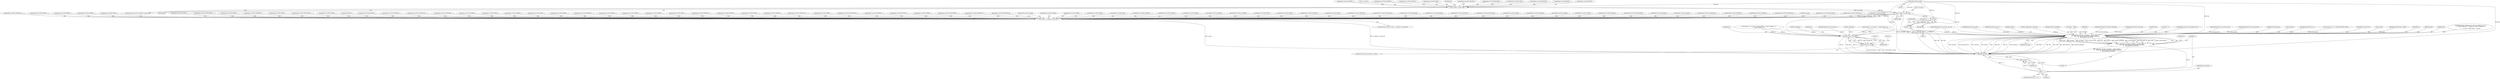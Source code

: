 digraph "0_file_6f737ddfadb596d7d4a993f7ed2141ffd664a81c@pointer" {
"1000230" [label="(Call,cvt_flip(m->in_type, flip))"];
"1000111" [label="(MethodParameterIn,int flip)"];
"1000417" [label="(Call,cvt_flip(m->in_type, flip))"];
"1000415" [label="(Call,in_type = cvt_flip(m->in_type, flip))"];
"1001659" [label="(Call,!flip)"];
"1001657" [label="(Call,flip = !flip)"];
"1001695" [label="(Call,match(ms, ml.magic, ml.nmagic, s, nbytes, offset + o,\n\t\t    mode, text, flip, recursion_level, printed_something,\n\t\t    need_separator, returnval))"];
"1001693" [label="(Call,rv = match(ms, ml.magic, ml.nmagic, s, nbytes, offset + o,\n\t\t    mode, text, flip, recursion_level, printed_something,\n\t\t    need_separator, returnval))"];
"1001716" [label="(Call,rv != 1)"];
"1001723" [label="(Return,return rv;)"];
"1001747" [label="(Call,mconvert(ms, m, flip))"];
"1001746" [label="(Call,!mconvert(ms, m, flip))"];
"1000243" [label="(JumpTarget,case FILE_SHORT:)"];
"1001179" [label="(JumpTarget,case FILE_OPMODULO:)"];
"1000231" [label="(Call,m->in_type)"];
"1000841" [label="(JumpTarget,case FILE_BELONG:)"];
"1000112" [label="(MethodParameterIn,int recursion_level)"];
"1000912" [label="(JumpTarget,case FILE_OPADD:)"];
"1000269" [label="(JumpTarget,case FILE_LESHORT:)"];
"1000679" [label="(JumpTarget,case FILE_OPXOR:)"];
"1000229" [label="(ControlStructure,switch (cvt_flip(m->in_type, flip)))"];
"1000762" [label="(JumpTarget,case FILE_OPOR:)"];
"1000114" [label="(MethodParameterIn,int *need_separator)"];
"1001442" [label="(Call,file_mdump(m))"];
"1000332" [label="(JumpTarget,case FILE_LELONG:)"];
"1001717" [label="(Identifier,rv)"];
"1001137" [label="(JumpTarget,case FILE_OPOR:)"];
"1000926" [label="(JumpTarget,case FILE_OPMULTIPLY:)"];
"1000207" [label="(Call,file_mdump(m))"];
"1001151" [label="(JumpTarget,case FILE_OPADD:)"];
"1000495" [label="(JumpTarget,case FILE_OPDIVIDE:)"];
"1001746" [label="(Call,!mconvert(ms, m, flip))"];
"1000672" [label="(JumpTarget,case FILE_OPOR:)"];
"1000486" [label="(JumpTarget,case FILE_OPMULTIPLY:)"];
"1000331" [label="(JumpTarget,case FILE_LEID3:)"];
"1000905" [label="(JumpTarget,case FILE_OPXOR:)"];
"1001306" [label="(JumpTarget,default:)"];
"1000771" [label="(JumpTarget,case FILE_OPXOR:)"];
"1001660" [label="(Identifier,flip)"];
"1001172" [label="(JumpTarget,case FILE_OPDIVIDE:)"];
"1001657" [label="(Call,flip = !flip)"];
"1000940" [label="(JumpTarget,case FILE_OPMODULO:)"];
"1000234" [label="(Identifier,flip)"];
"1000604" [label="(JumpTarget,case FILE_OPDIVIDE:)"];
"1001713" [label="(Identifier,need_separator)"];
"1000583" [label="(JumpTarget,case FILE_OPADD:)"];
"1001750" [label="(Identifier,flip)"];
"1001700" [label="(Call,ml.nmagic)"];
"1001754" [label="(Literal,1)"];
"1000230" [label="(Call,cvt_flip(m->in_type, flip))"];
"1001755" [label="(MethodReturn,RET)"];
"1000450" [label="(JumpTarget,case FILE_OPOR:)"];
"1000665" [label="(JumpTarget,case FILE_OPAND:)"];
"1001200" [label="(JumpTarget,case FILE_LONG:)"];
"1001011" [label="(JumpTarget,case FILE_OPAND:)"];
"1001724" [label="(Identifier,rv)"];
"1000529" [label="(JumpTarget,case FILE_BESHORT:)"];
"1000753" [label="(JumpTarget,case FILE_OPAND:)"];
"1001403" [label="(Call,mcopy(ms, p, m->type, 0, s, offset, nbytes, m))"];
"1001144" [label="(JumpTarget,case FILE_OPXOR:)"];
"1001245" [label="(JumpTarget,case FILE_OPADD:)"];
"1000962" [label="(JumpTarget,case FILE_LEID3:)"];
"1000107" [label="(MethodParameterIn,size_t o)"];
"1001158" [label="(JumpTarget,case FILE_OPMINUS:)"];
"1001081" [label="(JumpTarget,case FILE_MELONG:)"];
"1001018" [label="(JumpTarget,case FILE_OPOR:)"];
"1001752" [label="(Literal,0)"];
"1000459" [label="(JumpTarget,case FILE_OPXOR:)"];
"1001281" [label="(JumpTarget,case FILE_OPMODULO:)"];
"1001694" [label="(Identifier,rv)"];
"1000138" [label="(Call,recursion_level >= MAX_RECURSION_LEVEL)"];
"1000406" [label="(Identifier,ms)"];
"1001711" [label="(Identifier,recursion_level)"];
"1001745" [label="(ControlStructure,if (!mconvert(ms, m, flip)))"];
"1001032" [label="(JumpTarget,case FILE_OPADD:)"];
"1001046" [label="(JumpTarget,case FILE_OPMULTIPLY:)"];
"1000590" [label="(JumpTarget,case FILE_OPMINUS:)"];
"1000961" [label="(JumpTarget,case FILE_LELONG:)"];
"1000576" [label="(JumpTarget,case FILE_OPXOR:)"];
"1000367" [label="(JumpTarget,case FILE_MELONG:)"];
"1001697" [label="(Call,ml.magic)"];
"1001165" [label="(JumpTarget,case FILE_OPMULTIPLY:)"];
"1000250" [label="(JumpTarget,case FILE_BESHORT:)"];
"1000504" [label="(JumpTarget,case FILE_OPMODULO:)"];
"1000611" [label="(JumpTarget,case FILE_OPMODULO:)"];
"1001227" [label="(JumpTarget,case FILE_OPOR:)"];
"1000106" [label="(MethodParameterIn,size_t nbytes)"];
"1000441" [label="(JumpTarget,case FILE_OPAND:)"];
"1000288" [label="(JumpTarget,case FILE_LONG:)"];
"1001715" [label="(ControlStructure,if (rv != 1))"];
"1001696" [label="(Identifier,ms)"];
"1000686" [label="(JumpTarget,case FILE_OPADD:)"];
"1001130" [label="(JumpTarget,case FILE_OPAND:)"];
"1001708" [label="(Identifier,mode)"];
"1000898" [label="(JumpTarget,case FILE_OPOR:)"];
"1001710" [label="(Identifier,flip)"];
"1001448" [label="(Block,)"];
"1000919" [label="(JumpTarget,case FILE_OPMINUS:)"];
"1000414" [label="(ControlStructure,switch (in_type = cvt_flip(m->in_type, flip)))"];
"1001695" [label="(Call,match(ms, ml.magic, ml.nmagic, s, nbytes, offset + o,\n\t\t    mode, text, flip, recursion_level, printed_something,\n\t\t    need_separator, returnval))"];
"1000693" [label="(JumpTarget,case FILE_OPMINUS:)"];
"1000842" [label="(JumpTarget,case FILE_BEID3:)"];
"1000891" [label="(JumpTarget,case FILE_OPAND:)"];
"1001747" [label="(Call,mconvert(ms, m, flip))"];
"1000632" [label="(JumpTarget,case FILE_LESHORT:)"];
"1001718" [label="(Literal,1)"];
"1000569" [label="(JumpTarget,case FILE_OPOR:)"];
"1001714" [label="(Identifier,returnval)"];
"1001693" [label="(Call,rv = match(ms, ml.magic, ml.nmagic, s, nbytes, offset + o,\n\t\t    mode, text, flip, recursion_level, printed_something,\n\t\t    need_separator, returnval))"];
"1001658" [label="(Identifier,flip)"];
"1000418" [label="(Call,m->in_type)"];
"1000103" [label="(MethodParameterIn,struct magic_set *ms)"];
"1000186" [label="(Call,fprintf(stderr, \"mget(type=%d, flag=%x, offset=%u, o=%\"\n\t\t    SIZE_T_FORMAT \"u, \" \"nbytes=%\" SIZE_T_FORMAT \"u)\n\",\n\t\t    m->type, m->flag, offset, o, nbytes))"];
"1000109" [label="(MethodParameterIn,int mode)"];
"1000110" [label="(MethodParameterIn,int text)"];
"1001748" [label="(Identifier,ms)"];
"1001218" [label="(JumpTarget,case FILE_OPAND:)"];
"1001704" [label="(Identifier,nbytes)"];
"1000789" [label="(JumpTarget,case FILE_OPMINUS:)"];
"1000295" [label="(JumpTarget,case FILE_BELONG:)"];
"1000417" [label="(Call,cvt_flip(m->in_type, flip))"];
"1000423" [label="(JumpTarget,case FILE_BYTE:)"];
"1001663" [label="(Call,file_magicfind(ms, rbuf, &ml))"];
"1001712" [label="(Identifier,printed_something)"];
"1000807" [label="(JumpTarget,case FILE_OPDIVIDE:)"];
"1001637" [label="(Call,nbytes < offset)"];
"1001721" [label="(Identifier,need_separator)"];
"1001703" [label="(Identifier,s)"];
"1001723" [label="(Return,return rv;)"];
"1000597" [label="(JumpTarget,case FILE_OPMULTIPLY:)"];
"1000707" [label="(JumpTarget,case FILE_OPDIVIDE:)"];
"1000933" [label="(JumpTarget,case FILE_OPDIVIDE:)"];
"1001039" [label="(JumpTarget,case FILE_OPMINUS:)"];
"1000798" [label="(JumpTarget,case FILE_OPMULTIPLY:)"];
"1000296" [label="(JumpTarget,case FILE_BEID3:)"];
"1000113" [label="(MethodParameterIn,int *printed_something)"];
"1001025" [label="(JumpTarget,case FILE_OPXOR:)"];
"1001272" [label="(JumpTarget,case FILE_OPDIVIDE:)"];
"1000415" [label="(Call,in_type = cvt_flip(m->in_type, flip))"];
"1000562" [label="(JumpTarget,case FILE_OPAND:)"];
"1000111" [label="(MethodParameterIn,int flip)"];
"1000735" [label="(JumpTarget,case FILE_SHORT:)"];
"1001254" [label="(JumpTarget,case FILE_OPMINUS:)"];
"1001263" [label="(JumpTarget,case FILE_OPMULTIPLY:)"];
"1000780" [label="(JumpTarget,case FILE_OPADD:)"];
"1000468" [label="(JumpTarget,case FILE_OPADD:)"];
"1000151" [label="(Call,mcopy(ms, p, m->type, m->flag & INDIR, s, (uint32_t)(offset + o),\n\t    (uint32_t)nbytes, m))"];
"1000816" [label="(JumpTarget,case FILE_OPMODULO:)"];
"1001664" [label="(Identifier,ms)"];
"1001053" [label="(JumpTarget,case FILE_OPDIVIDE:)"];
"1001654" [label="(Block,)"];
"1000236" [label="(JumpTarget,case FILE_BYTE:)"];
"1000477" [label="(JumpTarget,case FILE_OPMINUS:)"];
"1001060" [label="(JumpTarget,case FILE_OPMODULO:)"];
"1000115" [label="(MethodParameterIn,int *returnval)"];
"1001749" [label="(Identifier,m)"];
"1001709" [label="(Identifier,text)"];
"1000416" [label="(Identifier,in_type)"];
"1000700" [label="(JumpTarget,case FILE_OPMULTIPLY:)"];
"1001705" [label="(Call,offset + o)"];
"1000105" [label="(MethodParameterIn,struct magic *m)"];
"1000104" [label="(MethodParameterIn,const unsigned char *s)"];
"1001659" [label="(Call,!flip)"];
"1000421" [label="(Identifier,flip)"];
"1000714" [label="(JumpTarget,case FILE_OPMODULO:)"];
"1001716" [label="(Call,rv != 1)"];
"1001236" [label="(JumpTarget,case FILE_OPXOR:)"];
"1000230" -> "1000229"  [label="AST: "];
"1000230" -> "1000234"  [label="CFG: "];
"1000231" -> "1000230"  [label="AST: "];
"1000234" -> "1000230"  [label="AST: "];
"1000236" -> "1000230"  [label="CFG: "];
"1000243" -> "1000230"  [label="CFG: "];
"1000250" -> "1000230"  [label="CFG: "];
"1000269" -> "1000230"  [label="CFG: "];
"1000288" -> "1000230"  [label="CFG: "];
"1000295" -> "1000230"  [label="CFG: "];
"1000296" -> "1000230"  [label="CFG: "];
"1000331" -> "1000230"  [label="CFG: "];
"1000332" -> "1000230"  [label="CFG: "];
"1000367" -> "1000230"  [label="CFG: "];
"1000406" -> "1000230"  [label="CFG: "];
"1000111" -> "1000230"  [label="DDG: flip"];
"1000230" -> "1000417"  [label="DDG: m->in_type"];
"1000230" -> "1000417"  [label="DDG: flip"];
"1000111" -> "1000102"  [label="AST: "];
"1000111" -> "1001755"  [label="DDG: flip"];
"1000111" -> "1000417"  [label="DDG: flip"];
"1000111" -> "1001657"  [label="DDG: flip"];
"1000111" -> "1001659"  [label="DDG: flip"];
"1000111" -> "1001695"  [label="DDG: flip"];
"1000111" -> "1001747"  [label="DDG: flip"];
"1000417" -> "1000415"  [label="AST: "];
"1000417" -> "1000421"  [label="CFG: "];
"1000418" -> "1000417"  [label="AST: "];
"1000421" -> "1000417"  [label="AST: "];
"1000415" -> "1000417"  [label="CFG: "];
"1000417" -> "1001755"  [label="DDG: m->in_type"];
"1000417" -> "1001755"  [label="DDG: flip"];
"1000417" -> "1000415"  [label="DDG: m->in_type"];
"1000417" -> "1000415"  [label="DDG: flip"];
"1000417" -> "1001659"  [label="DDG: flip"];
"1000417" -> "1001695"  [label="DDG: flip"];
"1000417" -> "1001747"  [label="DDG: flip"];
"1000415" -> "1000414"  [label="AST: "];
"1000416" -> "1000415"  [label="AST: "];
"1000423" -> "1000415"  [label="CFG: "];
"1000441" -> "1000415"  [label="CFG: "];
"1000450" -> "1000415"  [label="CFG: "];
"1000459" -> "1000415"  [label="CFG: "];
"1000468" -> "1000415"  [label="CFG: "];
"1000477" -> "1000415"  [label="CFG: "];
"1000486" -> "1000415"  [label="CFG: "];
"1000495" -> "1000415"  [label="CFG: "];
"1000504" -> "1000415"  [label="CFG: "];
"1000529" -> "1000415"  [label="CFG: "];
"1000562" -> "1000415"  [label="CFG: "];
"1000569" -> "1000415"  [label="CFG: "];
"1000576" -> "1000415"  [label="CFG: "];
"1000583" -> "1000415"  [label="CFG: "];
"1000590" -> "1000415"  [label="CFG: "];
"1000597" -> "1000415"  [label="CFG: "];
"1000604" -> "1000415"  [label="CFG: "];
"1000611" -> "1000415"  [label="CFG: "];
"1000632" -> "1000415"  [label="CFG: "];
"1000665" -> "1000415"  [label="CFG: "];
"1000672" -> "1000415"  [label="CFG: "];
"1000679" -> "1000415"  [label="CFG: "];
"1000686" -> "1000415"  [label="CFG: "];
"1000693" -> "1000415"  [label="CFG: "];
"1000700" -> "1000415"  [label="CFG: "];
"1000707" -> "1000415"  [label="CFG: "];
"1000714" -> "1000415"  [label="CFG: "];
"1000735" -> "1000415"  [label="CFG: "];
"1000753" -> "1000415"  [label="CFG: "];
"1000762" -> "1000415"  [label="CFG: "];
"1000771" -> "1000415"  [label="CFG: "];
"1000780" -> "1000415"  [label="CFG: "];
"1000789" -> "1000415"  [label="CFG: "];
"1000798" -> "1000415"  [label="CFG: "];
"1000807" -> "1000415"  [label="CFG: "];
"1000816" -> "1000415"  [label="CFG: "];
"1000841" -> "1000415"  [label="CFG: "];
"1000842" -> "1000415"  [label="CFG: "];
"1000891" -> "1000415"  [label="CFG: "];
"1000898" -> "1000415"  [label="CFG: "];
"1000905" -> "1000415"  [label="CFG: "];
"1000912" -> "1000415"  [label="CFG: "];
"1000919" -> "1000415"  [label="CFG: "];
"1000926" -> "1000415"  [label="CFG: "];
"1000933" -> "1000415"  [label="CFG: "];
"1000940" -> "1000415"  [label="CFG: "];
"1000961" -> "1000415"  [label="CFG: "];
"1000962" -> "1000415"  [label="CFG: "];
"1001011" -> "1000415"  [label="CFG: "];
"1001018" -> "1000415"  [label="CFG: "];
"1001025" -> "1000415"  [label="CFG: "];
"1001032" -> "1000415"  [label="CFG: "];
"1001039" -> "1000415"  [label="CFG: "];
"1001046" -> "1000415"  [label="CFG: "];
"1001053" -> "1000415"  [label="CFG: "];
"1001060" -> "1000415"  [label="CFG: "];
"1001081" -> "1000415"  [label="CFG: "];
"1001130" -> "1000415"  [label="CFG: "];
"1001137" -> "1000415"  [label="CFG: "];
"1001144" -> "1000415"  [label="CFG: "];
"1001151" -> "1000415"  [label="CFG: "];
"1001158" -> "1000415"  [label="CFG: "];
"1001165" -> "1000415"  [label="CFG: "];
"1001172" -> "1000415"  [label="CFG: "];
"1001179" -> "1000415"  [label="CFG: "];
"1001200" -> "1000415"  [label="CFG: "];
"1001218" -> "1000415"  [label="CFG: "];
"1001227" -> "1000415"  [label="CFG: "];
"1001236" -> "1000415"  [label="CFG: "];
"1001245" -> "1000415"  [label="CFG: "];
"1001254" -> "1000415"  [label="CFG: "];
"1001263" -> "1000415"  [label="CFG: "];
"1001272" -> "1000415"  [label="CFG: "];
"1001281" -> "1000415"  [label="CFG: "];
"1001306" -> "1000415"  [label="CFG: "];
"1000415" -> "1001755"  [label="DDG: in_type"];
"1000415" -> "1001755"  [label="DDG: cvt_flip(m->in_type, flip)"];
"1001659" -> "1001657"  [label="AST: "];
"1001659" -> "1001660"  [label="CFG: "];
"1001660" -> "1001659"  [label="AST: "];
"1001657" -> "1001659"  [label="CFG: "];
"1001659" -> "1001657"  [label="DDG: flip"];
"1001657" -> "1001654"  [label="AST: "];
"1001658" -> "1001657"  [label="AST: "];
"1001664" -> "1001657"  [label="CFG: "];
"1001657" -> "1001755"  [label="DDG: flip"];
"1001657" -> "1001755"  [label="DDG: !flip"];
"1001657" -> "1001695"  [label="DDG: flip"];
"1001695" -> "1001693"  [label="AST: "];
"1001695" -> "1001714"  [label="CFG: "];
"1001696" -> "1001695"  [label="AST: "];
"1001697" -> "1001695"  [label="AST: "];
"1001700" -> "1001695"  [label="AST: "];
"1001703" -> "1001695"  [label="AST: "];
"1001704" -> "1001695"  [label="AST: "];
"1001705" -> "1001695"  [label="AST: "];
"1001708" -> "1001695"  [label="AST: "];
"1001709" -> "1001695"  [label="AST: "];
"1001710" -> "1001695"  [label="AST: "];
"1001711" -> "1001695"  [label="AST: "];
"1001712" -> "1001695"  [label="AST: "];
"1001713" -> "1001695"  [label="AST: "];
"1001714" -> "1001695"  [label="AST: "];
"1001693" -> "1001695"  [label="CFG: "];
"1001695" -> "1001755"  [label="DDG: ms"];
"1001695" -> "1001755"  [label="DDG: ml.nmagic"];
"1001695" -> "1001755"  [label="DDG: offset + o"];
"1001695" -> "1001755"  [label="DDG: text"];
"1001695" -> "1001755"  [label="DDG: mode"];
"1001695" -> "1001755"  [label="DDG: need_separator"];
"1001695" -> "1001755"  [label="DDG: printed_something"];
"1001695" -> "1001755"  [label="DDG: ml.magic"];
"1001695" -> "1001755"  [label="DDG: recursion_level"];
"1001695" -> "1001755"  [label="DDG: returnval"];
"1001695" -> "1001755"  [label="DDG: nbytes"];
"1001695" -> "1001755"  [label="DDG: s"];
"1001695" -> "1001755"  [label="DDG: flip"];
"1001695" -> "1001693"  [label="DDG: mode"];
"1001695" -> "1001693"  [label="DDG: ml.magic"];
"1001695" -> "1001693"  [label="DDG: ml.nmagic"];
"1001695" -> "1001693"  [label="DDG: recursion_level"];
"1001695" -> "1001693"  [label="DDG: text"];
"1001695" -> "1001693"  [label="DDG: nbytes"];
"1001695" -> "1001693"  [label="DDG: printed_something"];
"1001695" -> "1001693"  [label="DDG: returnval"];
"1001695" -> "1001693"  [label="DDG: s"];
"1001695" -> "1001693"  [label="DDG: flip"];
"1001695" -> "1001693"  [label="DDG: ms"];
"1001695" -> "1001693"  [label="DDG: offset + o"];
"1001695" -> "1001693"  [label="DDG: need_separator"];
"1001663" -> "1001695"  [label="DDG: ms"];
"1000103" -> "1001695"  [label="DDG: ms"];
"1001403" -> "1001695"  [label="DDG: s"];
"1000151" -> "1001695"  [label="DDG: s"];
"1000104" -> "1001695"  [label="DDG: s"];
"1001637" -> "1001695"  [label="DDG: nbytes"];
"1001637" -> "1001695"  [label="DDG: offset"];
"1000106" -> "1001695"  [label="DDG: nbytes"];
"1000186" -> "1001695"  [label="DDG: o"];
"1000107" -> "1001695"  [label="DDG: o"];
"1000109" -> "1001695"  [label="DDG: mode"];
"1000110" -> "1001695"  [label="DDG: text"];
"1000138" -> "1001695"  [label="DDG: recursion_level"];
"1000112" -> "1001695"  [label="DDG: recursion_level"];
"1000113" -> "1001695"  [label="DDG: printed_something"];
"1000114" -> "1001695"  [label="DDG: need_separator"];
"1000115" -> "1001695"  [label="DDG: returnval"];
"1001693" -> "1001448"  [label="AST: "];
"1001694" -> "1001693"  [label="AST: "];
"1001717" -> "1001693"  [label="CFG: "];
"1001693" -> "1001755"  [label="DDG: match(ms, ml.magic, ml.nmagic, s, nbytes, offset + o,\n\t\t    mode, text, flip, recursion_level, printed_something,\n\t\t    need_separator, returnval)"];
"1001693" -> "1001716"  [label="DDG: rv"];
"1001716" -> "1001715"  [label="AST: "];
"1001716" -> "1001718"  [label="CFG: "];
"1001717" -> "1001716"  [label="AST: "];
"1001718" -> "1001716"  [label="AST: "];
"1001721" -> "1001716"  [label="CFG: "];
"1001724" -> "1001716"  [label="CFG: "];
"1001716" -> "1001755"  [label="DDG: rv != 1"];
"1001716" -> "1001755"  [label="DDG: rv"];
"1001716" -> "1001723"  [label="DDG: rv"];
"1001723" -> "1001448"  [label="AST: "];
"1001723" -> "1001724"  [label="CFG: "];
"1001724" -> "1001723"  [label="AST: "];
"1001755" -> "1001723"  [label="CFG: "];
"1001723" -> "1001755"  [label="DDG: <RET>"];
"1001724" -> "1001723"  [label="DDG: rv"];
"1001747" -> "1001746"  [label="AST: "];
"1001747" -> "1001750"  [label="CFG: "];
"1001748" -> "1001747"  [label="AST: "];
"1001749" -> "1001747"  [label="AST: "];
"1001750" -> "1001747"  [label="AST: "];
"1001746" -> "1001747"  [label="CFG: "];
"1001747" -> "1001755"  [label="DDG: ms"];
"1001747" -> "1001755"  [label="DDG: flip"];
"1001747" -> "1001755"  [label="DDG: m"];
"1001747" -> "1001746"  [label="DDG: ms"];
"1001747" -> "1001746"  [label="DDG: m"];
"1001747" -> "1001746"  [label="DDG: flip"];
"1000151" -> "1001747"  [label="DDG: ms"];
"1000151" -> "1001747"  [label="DDG: m"];
"1001403" -> "1001747"  [label="DDG: ms"];
"1001403" -> "1001747"  [label="DDG: m"];
"1000103" -> "1001747"  [label="DDG: ms"];
"1000207" -> "1001747"  [label="DDG: m"];
"1001442" -> "1001747"  [label="DDG: m"];
"1000105" -> "1001747"  [label="DDG: m"];
"1001746" -> "1001745"  [label="AST: "];
"1001752" -> "1001746"  [label="CFG: "];
"1001754" -> "1001746"  [label="CFG: "];
"1001746" -> "1001755"  [label="DDG: mconvert(ms, m, flip)"];
"1001746" -> "1001755"  [label="DDG: !mconvert(ms, m, flip)"];
}
